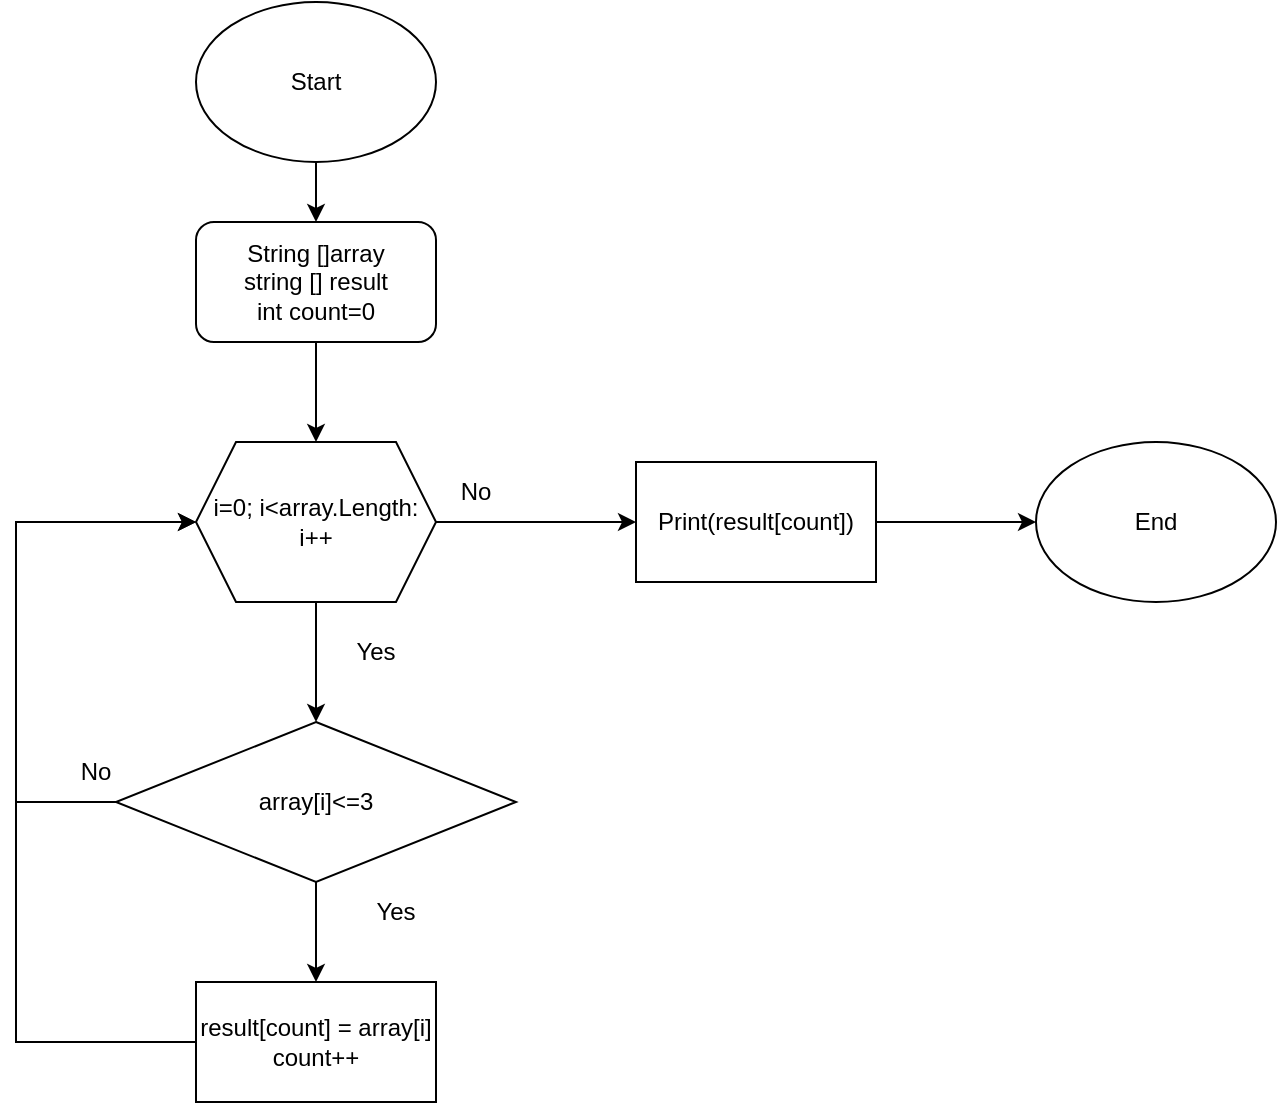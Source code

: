 <mxfile version="21.0.8" type="device"><diagram name="Страница 1" id="4mwxW_YNC0ucrOdditFi"><mxGraphModel dx="1113" dy="641" grid="1" gridSize="10" guides="1" tooltips="1" connect="1" arrows="1" fold="1" page="1" pageScale="1" pageWidth="827" pageHeight="1169" math="0" shadow="0"><root><mxCell id="0"/><mxCell id="1" parent="0"/><mxCell id="EPYqeAViADl-Zq74ZWlC-4" style="edgeStyle=orthogonalEdgeStyle;rounded=0;orthogonalLoop=1;jettySize=auto;html=1;entryX=0.5;entryY=0;entryDx=0;entryDy=0;" edge="1" parent="1" source="EPYqeAViADl-Zq74ZWlC-1" target="EPYqeAViADl-Zq74ZWlC-3"><mxGeometry relative="1" as="geometry"/></mxCell><mxCell id="EPYqeAViADl-Zq74ZWlC-1" value="Start" style="ellipse;whiteSpace=wrap;html=1;" vertex="1" parent="1"><mxGeometry x="280" y="20" width="120" height="80" as="geometry"/></mxCell><mxCell id="EPYqeAViADl-Zq74ZWlC-6" style="edgeStyle=orthogonalEdgeStyle;rounded=0;orthogonalLoop=1;jettySize=auto;html=1;entryX=0.5;entryY=0;entryDx=0;entryDy=0;" edge="1" parent="1" source="EPYqeAViADl-Zq74ZWlC-3" target="EPYqeAViADl-Zq74ZWlC-5"><mxGeometry relative="1" as="geometry"/></mxCell><mxCell id="EPYqeAViADl-Zq74ZWlC-3" value="String []array&lt;br&gt;string [] result&lt;br&gt;int count=0" style="rounded=1;whiteSpace=wrap;html=1;" vertex="1" parent="1"><mxGeometry x="280" y="130" width="120" height="60" as="geometry"/></mxCell><mxCell id="EPYqeAViADl-Zq74ZWlC-8" style="edgeStyle=orthogonalEdgeStyle;rounded=0;orthogonalLoop=1;jettySize=auto;html=1;entryX=0.5;entryY=0;entryDx=0;entryDy=0;" edge="1" parent="1" source="EPYqeAViADl-Zq74ZWlC-5" target="EPYqeAViADl-Zq74ZWlC-7"><mxGeometry relative="1" as="geometry"/></mxCell><mxCell id="EPYqeAViADl-Zq74ZWlC-18" style="edgeStyle=orthogonalEdgeStyle;rounded=0;orthogonalLoop=1;jettySize=auto;html=1;entryX=0;entryY=0.5;entryDx=0;entryDy=0;" edge="1" parent="1" source="EPYqeAViADl-Zq74ZWlC-5" target="EPYqeAViADl-Zq74ZWlC-16"><mxGeometry relative="1" as="geometry"/></mxCell><mxCell id="EPYqeAViADl-Zq74ZWlC-5" value="i=0; i&amp;lt;array.Length: i++" style="shape=hexagon;perimeter=hexagonPerimeter2;whiteSpace=wrap;html=1;fixedSize=1;" vertex="1" parent="1"><mxGeometry x="280" y="240" width="120" height="80" as="geometry"/></mxCell><mxCell id="EPYqeAViADl-Zq74ZWlC-12" style="edgeStyle=orthogonalEdgeStyle;rounded=0;orthogonalLoop=1;jettySize=auto;html=1;entryX=0.5;entryY=0;entryDx=0;entryDy=0;" edge="1" parent="1" source="EPYqeAViADl-Zq74ZWlC-7" target="EPYqeAViADl-Zq74ZWlC-9"><mxGeometry relative="1" as="geometry"/></mxCell><mxCell id="EPYqeAViADl-Zq74ZWlC-14" style="edgeStyle=orthogonalEdgeStyle;rounded=0;orthogonalLoop=1;jettySize=auto;html=1;" edge="1" parent="1" source="EPYqeAViADl-Zq74ZWlC-7"><mxGeometry relative="1" as="geometry"><mxPoint x="280" y="280" as="targetPoint"/><Array as="points"><mxPoint x="190" y="420"/><mxPoint x="190" y="280"/></Array></mxGeometry></mxCell><mxCell id="EPYqeAViADl-Zq74ZWlC-7" value="array[i]&amp;lt;=3" style="rhombus;whiteSpace=wrap;html=1;" vertex="1" parent="1"><mxGeometry x="240" y="380" width="200" height="80" as="geometry"/></mxCell><mxCell id="EPYqeAViADl-Zq74ZWlC-13" style="edgeStyle=orthogonalEdgeStyle;rounded=0;orthogonalLoop=1;jettySize=auto;html=1;entryX=0;entryY=0.5;entryDx=0;entryDy=0;" edge="1" parent="1" source="EPYqeAViADl-Zq74ZWlC-9" target="EPYqeAViADl-Zq74ZWlC-5"><mxGeometry relative="1" as="geometry"><Array as="points"><mxPoint x="190" y="540"/><mxPoint x="190" y="280"/></Array></mxGeometry></mxCell><mxCell id="EPYqeAViADl-Zq74ZWlC-9" value="result[count] = array[i]&lt;br&gt;count++" style="rounded=0;whiteSpace=wrap;html=1;" vertex="1" parent="1"><mxGeometry x="280" y="510" width="120" height="60" as="geometry"/></mxCell><mxCell id="EPYqeAViADl-Zq74ZWlC-10" value="Yes" style="text;html=1;strokeColor=none;fillColor=none;align=center;verticalAlign=middle;whiteSpace=wrap;rounded=0;" vertex="1" parent="1"><mxGeometry x="340" y="330" width="60" height="30" as="geometry"/></mxCell><mxCell id="EPYqeAViADl-Zq74ZWlC-11" value="Yes" style="text;html=1;strokeColor=none;fillColor=none;align=center;verticalAlign=middle;whiteSpace=wrap;rounded=0;" vertex="1" parent="1"><mxGeometry x="350" y="460" width="60" height="30" as="geometry"/></mxCell><mxCell id="EPYqeAViADl-Zq74ZWlC-15" value="No" style="text;html=1;strokeColor=none;fillColor=none;align=center;verticalAlign=middle;whiteSpace=wrap;rounded=0;" vertex="1" parent="1"><mxGeometry x="200" y="390" width="60" height="30" as="geometry"/></mxCell><mxCell id="EPYqeAViADl-Zq74ZWlC-19" style="edgeStyle=orthogonalEdgeStyle;rounded=0;orthogonalLoop=1;jettySize=auto;html=1;entryX=0;entryY=0.5;entryDx=0;entryDy=0;" edge="1" parent="1" source="EPYqeAViADl-Zq74ZWlC-16" target="EPYqeAViADl-Zq74ZWlC-17"><mxGeometry relative="1" as="geometry"/></mxCell><mxCell id="EPYqeAViADl-Zq74ZWlC-16" value="Print(result[count])" style="rounded=0;whiteSpace=wrap;html=1;" vertex="1" parent="1"><mxGeometry x="500" y="250" width="120" height="60" as="geometry"/></mxCell><mxCell id="EPYqeAViADl-Zq74ZWlC-17" value="End" style="ellipse;whiteSpace=wrap;html=1;" vertex="1" parent="1"><mxGeometry x="700" y="240" width="120" height="80" as="geometry"/></mxCell><mxCell id="EPYqeAViADl-Zq74ZWlC-20" value="No" style="text;html=1;strokeColor=none;fillColor=none;align=center;verticalAlign=middle;whiteSpace=wrap;rounded=0;" vertex="1" parent="1"><mxGeometry x="390" y="250" width="60" height="30" as="geometry"/></mxCell></root></mxGraphModel></diagram></mxfile>